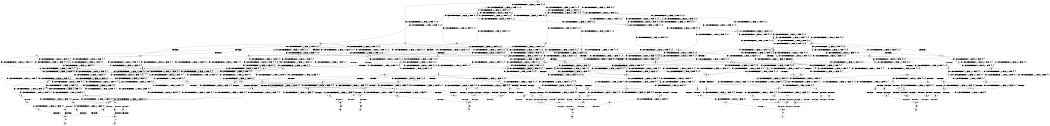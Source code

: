 digraph BCG {
size = "7, 10.5";
center = TRUE;
node [shape = circle];
0 [peripheries = 2];
0 -> 1 [label = "EX !0 !ATOMIC_EXCH_BRANCH (1, +0, FALSE, +0, 1, TRUE) !{0, 1, 2}"];
0 -> 2 [label = "EX !2 !ATOMIC_EXCH_BRANCH (2, +1, TRUE, +0, 2, TRUE) !{0, 1, 2}"];
0 -> 3 [label = "EX !1 !ATOMIC_EXCH_BRANCH (2, +0, FALSE, +0, 1, TRUE) !{0, 1, 2}"];
0 -> 4 [label = "EX !0 !ATOMIC_EXCH_BRANCH (1, +0, FALSE, +0, 1, TRUE) !{0, 1, 2}"];
1 -> 1 [label = "EX !0 !ATOMIC_EXCH_BRANCH (1, +0, FALSE, +0, 1, TRUE) !{0, 1, 2}"];
1 -> 5 [label = "EX !2 !ATOMIC_EXCH_BRANCH (2, +1, TRUE, +0, 2, TRUE) !{0, 1, 2}"];
1 -> 6 [label = "EX !1 !ATOMIC_EXCH_BRANCH (2, +0, FALSE, +0, 1, TRUE) !{0, 1, 2}"];
1 -> 4 [label = "EX !0 !ATOMIC_EXCH_BRANCH (1, +0, FALSE, +0, 1, TRUE) !{0, 1, 2}"];
2 -> 7 [label = "EX !0 !ATOMIC_EXCH_BRANCH (1, +0, FALSE, +0, 1, TRUE) !{0, 1, 2}"];
2 -> 8 [label = "EX !1 !ATOMIC_EXCH_BRANCH (2, +0, FALSE, +0, 1, FALSE) !{0, 1, 2}"];
2 -> 9 [label = "TERMINATE !2"];
2 -> 10 [label = "EX !0 !ATOMIC_EXCH_BRANCH (1, +0, FALSE, +0, 1, TRUE) !{0, 1, 2}"];
3 -> 3 [label = "EX !1 !ATOMIC_EXCH_BRANCH (2, +0, FALSE, +0, 1, TRUE) !{0, 1, 2}"];
3 -> 11 [label = "EX !0 !ATOMIC_EXCH_BRANCH (1, +0, FALSE, +0, 1, TRUE) !{0, 1, 2}"];
3 -> 12 [label = "EX !2 !ATOMIC_EXCH_BRANCH (2, +1, TRUE, +0, 2, TRUE) !{0, 1, 2}"];
3 -> 13 [label = "EX !0 !ATOMIC_EXCH_BRANCH (1, +0, FALSE, +0, 1, TRUE) !{0, 1, 2}"];
4 -> 14 [label = "EX !1 !ATOMIC_EXCH_BRANCH (2, +0, FALSE, +0, 1, TRUE) !{0, 1, 2}"];
4 -> 4 [label = "EX !0 !ATOMIC_EXCH_BRANCH (1, +0, FALSE, +0, 1, TRUE) !{0, 1, 2}"];
4 -> 15 [label = "EX !2 !ATOMIC_EXCH_BRANCH (2, +1, TRUE, +0, 2, TRUE) !{0, 1, 2}"];
4 -> 16 [label = "EX !1 !ATOMIC_EXCH_BRANCH (2, +0, FALSE, +0, 1, TRUE) !{0, 1, 2}"];
5 -> 7 [label = "EX !0 !ATOMIC_EXCH_BRANCH (1, +0, FALSE, +0, 1, TRUE) !{0, 1, 2}"];
5 -> 17 [label = "EX !1 !ATOMIC_EXCH_BRANCH (2, +0, FALSE, +0, 1, FALSE) !{0, 1, 2}"];
5 -> 18 [label = "TERMINATE !2"];
5 -> 10 [label = "EX !0 !ATOMIC_EXCH_BRANCH (1, +0, FALSE, +0, 1, TRUE) !{0, 1, 2}"];
6 -> 11 [label = "EX !0 !ATOMIC_EXCH_BRANCH (1, +0, FALSE, +0, 1, TRUE) !{0, 1, 2}"];
6 -> 6 [label = "EX !1 !ATOMIC_EXCH_BRANCH (2, +0, FALSE, +0, 1, TRUE) !{0, 1, 2}"];
6 -> 19 [label = "EX !2 !ATOMIC_EXCH_BRANCH (2, +1, TRUE, +0, 2, TRUE) !{0, 1, 2}"];
6 -> 13 [label = "EX !0 !ATOMIC_EXCH_BRANCH (1, +0, FALSE, +0, 1, TRUE) !{0, 1, 2}"];
7 -> 7 [label = "EX !0 !ATOMIC_EXCH_BRANCH (1, +0, FALSE, +0, 1, TRUE) !{0, 1, 2}"];
7 -> 17 [label = "EX !1 !ATOMIC_EXCH_BRANCH (2, +0, FALSE, +0, 1, FALSE) !{0, 1, 2}"];
7 -> 18 [label = "TERMINATE !2"];
7 -> 10 [label = "EX !0 !ATOMIC_EXCH_BRANCH (1, +0, FALSE, +0, 1, TRUE) !{0, 1, 2}"];
8 -> 20 [label = "EX !1 !ATOMIC_EXCH_BRANCH (1, +1, TRUE, +0, 3, TRUE) !{0, 1, 2}"];
8 -> 21 [label = "EX !0 !ATOMIC_EXCH_BRANCH (1, +0, FALSE, +0, 1, TRUE) !{0, 1, 2}"];
8 -> 22 [label = "TERMINATE !2"];
8 -> 23 [label = "EX !0 !ATOMIC_EXCH_BRANCH (1, +0, FALSE, +0, 1, TRUE) !{0, 1, 2}"];
9 -> 24 [label = "EX !0 !ATOMIC_EXCH_BRANCH (1, +0, FALSE, +0, 1, TRUE) !{0, 1}"];
9 -> 25 [label = "EX !1 !ATOMIC_EXCH_BRANCH (2, +0, FALSE, +0, 1, FALSE) !{0, 1}"];
9 -> 26 [label = "EX !0 !ATOMIC_EXCH_BRANCH (1, +0, FALSE, +0, 1, TRUE) !{0, 1}"];
10 -> 27 [label = "EX !1 !ATOMIC_EXCH_BRANCH (2, +0, FALSE, +0, 1, FALSE) !{0, 1, 2}"];
10 -> 10 [label = "EX !0 !ATOMIC_EXCH_BRANCH (1, +0, FALSE, +0, 1, TRUE) !{0, 1, 2}"];
10 -> 28 [label = "EX !1 !ATOMIC_EXCH_BRANCH (2, +0, FALSE, +0, 1, FALSE) !{0, 1, 2}"];
10 -> 29 [label = "TERMINATE !2"];
11 -> 11 [label = "EX !0 !ATOMIC_EXCH_BRANCH (1, +0, FALSE, +0, 1, TRUE) !{0, 1, 2}"];
11 -> 6 [label = "EX !1 !ATOMIC_EXCH_BRANCH (2, +0, FALSE, +0, 1, TRUE) !{0, 1, 2}"];
11 -> 19 [label = "EX !2 !ATOMIC_EXCH_BRANCH (2, +1, TRUE, +0, 2, TRUE) !{0, 1, 2}"];
11 -> 13 [label = "EX !0 !ATOMIC_EXCH_BRANCH (1, +0, FALSE, +0, 1, TRUE) !{0, 1, 2}"];
12 -> 8 [label = "EX !1 !ATOMIC_EXCH_BRANCH (2, +0, FALSE, +0, 1, FALSE) !{0, 1, 2}"];
12 -> 30 [label = "EX !0 !ATOMIC_EXCH_BRANCH (1, +0, FALSE, +0, 1, TRUE) !{0, 1, 2}"];
12 -> 31 [label = "TERMINATE !2"];
12 -> 32 [label = "EX !0 !ATOMIC_EXCH_BRANCH (1, +0, FALSE, +0, 1, TRUE) !{0, 1, 2}"];
13 -> 14 [label = "EX !1 !ATOMIC_EXCH_BRANCH (2, +0, FALSE, +0, 1, TRUE) !{0, 1, 2}"];
13 -> 13 [label = "EX !0 !ATOMIC_EXCH_BRANCH (1, +0, FALSE, +0, 1, TRUE) !{0, 1, 2}"];
13 -> 16 [label = "EX !1 !ATOMIC_EXCH_BRANCH (2, +0, FALSE, +0, 1, TRUE) !{0, 1, 2}"];
13 -> 33 [label = "EX !2 !ATOMIC_EXCH_BRANCH (2, +1, TRUE, +0, 2, TRUE) !{0, 1, 2}"];
14 -> 34 [label = "EX !2 !ATOMIC_EXCH_BRANCH (2, +1, TRUE, +0, 2, TRUE) !{0, 1, 2}"];
14 -> 35 [label = "EX !0 !ATOMIC_EXCH_BRANCH (1, +0, FALSE, +0, 1, TRUE) !{0, 1, 2}"];
14 -> 14 [label = "EX !1 !ATOMIC_EXCH_BRANCH (2, +0, FALSE, +0, 1, TRUE) !{0, 1, 2}"];
14 -> 36 [label = "EX !2 !ATOMIC_EXCH_BRANCH (2, +1, TRUE, +0, 2, TRUE) !{0, 1, 2}"];
15 -> 27 [label = "EX !1 !ATOMIC_EXCH_BRANCH (2, +0, FALSE, +0, 1, FALSE) !{0, 1, 2}"];
15 -> 10 [label = "EX !0 !ATOMIC_EXCH_BRANCH (1, +0, FALSE, +0, 1, TRUE) !{0, 1, 2}"];
15 -> 28 [label = "EX !1 !ATOMIC_EXCH_BRANCH (2, +0, FALSE, +0, 1, FALSE) !{0, 1, 2}"];
15 -> 29 [label = "TERMINATE !2"];
16 -> 14 [label = "EX !1 !ATOMIC_EXCH_BRANCH (2, +0, FALSE, +0, 1, TRUE) !{0, 1, 2}"];
16 -> 13 [label = "EX !0 !ATOMIC_EXCH_BRANCH (1, +0, FALSE, +0, 1, TRUE) !{0, 1, 2}"];
16 -> 16 [label = "EX !1 !ATOMIC_EXCH_BRANCH (2, +0, FALSE, +0, 1, TRUE) !{0, 1, 2}"];
16 -> 33 [label = "EX !2 !ATOMIC_EXCH_BRANCH (2, +1, TRUE, +0, 2, TRUE) !{0, 1, 2}"];
17 -> 21 [label = "EX !0 !ATOMIC_EXCH_BRANCH (1, +0, FALSE, +0, 1, TRUE) !{0, 1, 2}"];
17 -> 37 [label = "EX !1 !ATOMIC_EXCH_BRANCH (1, +1, TRUE, +0, 3, TRUE) !{0, 1, 2}"];
17 -> 38 [label = "TERMINATE !2"];
17 -> 23 [label = "EX !0 !ATOMIC_EXCH_BRANCH (1, +0, FALSE, +0, 1, TRUE) !{0, 1, 2}"];
18 -> 24 [label = "EX !0 !ATOMIC_EXCH_BRANCH (1, +0, FALSE, +0, 1, TRUE) !{0, 1}"];
18 -> 39 [label = "EX !1 !ATOMIC_EXCH_BRANCH (2, +0, FALSE, +0, 1, FALSE) !{0, 1}"];
18 -> 26 [label = "EX !0 !ATOMIC_EXCH_BRANCH (1, +0, FALSE, +0, 1, TRUE) !{0, 1}"];
19 -> 30 [label = "EX !0 !ATOMIC_EXCH_BRANCH (1, +0, FALSE, +0, 1, TRUE) !{0, 1, 2}"];
19 -> 17 [label = "EX !1 !ATOMIC_EXCH_BRANCH (2, +0, FALSE, +0, 1, FALSE) !{0, 1, 2}"];
19 -> 40 [label = "TERMINATE !2"];
19 -> 32 [label = "EX !0 !ATOMIC_EXCH_BRANCH (1, +0, FALSE, +0, 1, TRUE) !{0, 1, 2}"];
20 -> 41 [label = "EX !0 !ATOMIC_EXCH_BRANCH (1, +0, FALSE, +0, 1, FALSE) !{0, 1, 2}"];
20 -> 42 [label = "TERMINATE !2"];
20 -> 43 [label = "TERMINATE !1"];
20 -> 44 [label = "EX !0 !ATOMIC_EXCH_BRANCH (1, +0, FALSE, +0, 1, FALSE) !{0, 1, 2}"];
21 -> 21 [label = "EX !0 !ATOMIC_EXCH_BRANCH (1, +0, FALSE, +0, 1, TRUE) !{0, 1, 2}"];
21 -> 37 [label = "EX !1 !ATOMIC_EXCH_BRANCH (1, +1, TRUE, +0, 3, TRUE) !{0, 1, 2}"];
21 -> 38 [label = "TERMINATE !2"];
21 -> 23 [label = "EX !0 !ATOMIC_EXCH_BRANCH (1, +0, FALSE, +0, 1, TRUE) !{0, 1, 2}"];
22 -> 45 [label = "EX !1 !ATOMIC_EXCH_BRANCH (1, +1, TRUE, +0, 3, TRUE) !{0, 1}"];
22 -> 46 [label = "EX !0 !ATOMIC_EXCH_BRANCH (1, +0, FALSE, +0, 1, TRUE) !{0, 1}"];
22 -> 47 [label = "EX !0 !ATOMIC_EXCH_BRANCH (1, +0, FALSE, +0, 1, TRUE) !{0, 1}"];
23 -> 48 [label = "EX !1 !ATOMIC_EXCH_BRANCH (1, +1, TRUE, +0, 3, TRUE) !{0, 1, 2}"];
23 -> 23 [label = "EX !0 !ATOMIC_EXCH_BRANCH (1, +0, FALSE, +0, 1, TRUE) !{0, 1, 2}"];
23 -> 49 [label = "EX !1 !ATOMIC_EXCH_BRANCH (1, +1, TRUE, +0, 3, TRUE) !{0, 1, 2}"];
23 -> 50 [label = "TERMINATE !2"];
24 -> 24 [label = "EX !0 !ATOMIC_EXCH_BRANCH (1, +0, FALSE, +0, 1, TRUE) !{0, 1}"];
24 -> 39 [label = "EX !1 !ATOMIC_EXCH_BRANCH (2, +0, FALSE, +0, 1, FALSE) !{0, 1}"];
24 -> 26 [label = "EX !0 !ATOMIC_EXCH_BRANCH (1, +0, FALSE, +0, 1, TRUE) !{0, 1}"];
25 -> 45 [label = "EX !1 !ATOMIC_EXCH_BRANCH (1, +1, TRUE, +0, 3, TRUE) !{0, 1}"];
25 -> 46 [label = "EX !0 !ATOMIC_EXCH_BRANCH (1, +0, FALSE, +0, 1, TRUE) !{0, 1}"];
25 -> 47 [label = "EX !0 !ATOMIC_EXCH_BRANCH (1, +0, FALSE, +0, 1, TRUE) !{0, 1}"];
26 -> 51 [label = "EX !1 !ATOMIC_EXCH_BRANCH (2, +0, FALSE, +0, 1, FALSE) !{0, 1}"];
26 -> 26 [label = "EX !0 !ATOMIC_EXCH_BRANCH (1, +0, FALSE, +0, 1, TRUE) !{0, 1}"];
26 -> 52 [label = "EX !1 !ATOMIC_EXCH_BRANCH (2, +0, FALSE, +0, 1, FALSE) !{0, 1}"];
27 -> 53 [label = "EX !0 !ATOMIC_EXCH_BRANCH (1, +0, FALSE, +0, 1, TRUE) !{0, 1, 2}"];
27 -> 48 [label = "EX !1 !ATOMIC_EXCH_BRANCH (1, +1, TRUE, +0, 3, TRUE) !{0, 1, 2}"];
27 -> 54 [label = "TERMINATE !2"];
28 -> 48 [label = "EX !1 !ATOMIC_EXCH_BRANCH (1, +1, TRUE, +0, 3, TRUE) !{0, 1, 2}"];
28 -> 23 [label = "EX !0 !ATOMIC_EXCH_BRANCH (1, +0, FALSE, +0, 1, TRUE) !{0, 1, 2}"];
28 -> 49 [label = "EX !1 !ATOMIC_EXCH_BRANCH (1, +1, TRUE, +0, 3, TRUE) !{0, 1, 2}"];
28 -> 50 [label = "TERMINATE !2"];
29 -> 55 [label = "EX !0 !ATOMIC_EXCH_BRANCH (1, +0, FALSE, +0, 1, TRUE) !{0, 1}"];
29 -> 56 [label = "EX !1 !ATOMIC_EXCH_BRANCH (2, +0, FALSE, +0, 1, FALSE) !{0, 1}"];
30 -> 30 [label = "EX !0 !ATOMIC_EXCH_BRANCH (1, +0, FALSE, +0, 1, TRUE) !{0, 1, 2}"];
30 -> 17 [label = "EX !1 !ATOMIC_EXCH_BRANCH (2, +0, FALSE, +0, 1, FALSE) !{0, 1, 2}"];
30 -> 40 [label = "TERMINATE !2"];
30 -> 32 [label = "EX !0 !ATOMIC_EXCH_BRANCH (1, +0, FALSE, +0, 1, TRUE) !{0, 1, 2}"];
31 -> 25 [label = "EX !1 !ATOMIC_EXCH_BRANCH (2, +0, FALSE, +0, 1, FALSE) !{0, 1}"];
31 -> 57 [label = "EX !0 !ATOMIC_EXCH_BRANCH (1, +0, FALSE, +0, 1, TRUE) !{0, 1}"];
31 -> 58 [label = "EX !0 !ATOMIC_EXCH_BRANCH (1, +0, FALSE, +0, 1, TRUE) !{0, 1}"];
32 -> 27 [label = "EX !1 !ATOMIC_EXCH_BRANCH (2, +0, FALSE, +0, 1, FALSE) !{0, 1, 2}"];
32 -> 32 [label = "EX !0 !ATOMIC_EXCH_BRANCH (1, +0, FALSE, +0, 1, TRUE) !{0, 1, 2}"];
32 -> 28 [label = "EX !1 !ATOMIC_EXCH_BRANCH (2, +0, FALSE, +0, 1, FALSE) !{0, 1, 2}"];
32 -> 59 [label = "TERMINATE !2"];
33 -> 27 [label = "EX !1 !ATOMIC_EXCH_BRANCH (2, +0, FALSE, +0, 1, FALSE) !{0, 1, 2}"];
33 -> 32 [label = "EX !0 !ATOMIC_EXCH_BRANCH (1, +0, FALSE, +0, 1, TRUE) !{0, 1, 2}"];
33 -> 28 [label = "EX !1 !ATOMIC_EXCH_BRANCH (2, +0, FALSE, +0, 1, FALSE) !{0, 1, 2}"];
33 -> 59 [label = "TERMINATE !2"];
34 -> 60 [label = "EX !0 !ATOMIC_EXCH_BRANCH (1, +0, FALSE, +0, 1, TRUE) !{0, 1, 2}"];
34 -> 61 [label = "EX !1 !ATOMIC_EXCH_BRANCH (2, +0, FALSE, +0, 1, FALSE) !{0, 1, 2}"];
34 -> 62 [label = "TERMINATE !2"];
34 -> 32 [label = "EX !0 !ATOMIC_EXCH_BRANCH (1, +0, FALSE, +0, 1, TRUE) !{0, 1, 2}"];
35 -> 34 [label = "EX !2 !ATOMIC_EXCH_BRANCH (2, +1, TRUE, +0, 2, TRUE) !{0, 1, 2}"];
35 -> 35 [label = "EX !0 !ATOMIC_EXCH_BRANCH (1, +0, FALSE, +0, 1, TRUE) !{0, 1, 2}"];
35 -> 14 [label = "EX !1 !ATOMIC_EXCH_BRANCH (2, +0, FALSE, +0, 1, TRUE) !{0, 1, 2}"];
35 -> 36 [label = "EX !2 !ATOMIC_EXCH_BRANCH (2, +1, TRUE, +0, 2, TRUE) !{0, 1, 2}"];
36 -> 63 [label = "EX !0 !ATOMIC_EXCH_BRANCH (1, +0, FALSE, +0, 1, TRUE) !{0, 1, 2}"];
36 -> 27 [label = "EX !1 !ATOMIC_EXCH_BRANCH (2, +0, FALSE, +0, 1, FALSE) !{0, 1, 2}"];
36 -> 64 [label = "TERMINATE !2"];
37 -> 41 [label = "EX !0 !ATOMIC_EXCH_BRANCH (1, +0, FALSE, +0, 1, FALSE) !{0, 1, 2}"];
37 -> 65 [label = "TERMINATE !2"];
37 -> 66 [label = "TERMINATE !1"];
37 -> 44 [label = "EX !0 !ATOMIC_EXCH_BRANCH (1, +0, FALSE, +0, 1, FALSE) !{0, 1, 2}"];
38 -> 46 [label = "EX !0 !ATOMIC_EXCH_BRANCH (1, +0, FALSE, +0, 1, TRUE) !{0, 1}"];
38 -> 67 [label = "EX !1 !ATOMIC_EXCH_BRANCH (1, +1, TRUE, +0, 3, TRUE) !{0, 1}"];
38 -> 47 [label = "EX !0 !ATOMIC_EXCH_BRANCH (1, +0, FALSE, +0, 1, TRUE) !{0, 1}"];
39 -> 46 [label = "EX !0 !ATOMIC_EXCH_BRANCH (1, +0, FALSE, +0, 1, TRUE) !{0, 1}"];
39 -> 67 [label = "EX !1 !ATOMIC_EXCH_BRANCH (1, +1, TRUE, +0, 3, TRUE) !{0, 1}"];
39 -> 47 [label = "EX !0 !ATOMIC_EXCH_BRANCH (1, +0, FALSE, +0, 1, TRUE) !{0, 1}"];
40 -> 57 [label = "EX !0 !ATOMIC_EXCH_BRANCH (1, +0, FALSE, +0, 1, TRUE) !{0, 1}"];
40 -> 39 [label = "EX !1 !ATOMIC_EXCH_BRANCH (2, +0, FALSE, +0, 1, FALSE) !{0, 1}"];
40 -> 58 [label = "EX !0 !ATOMIC_EXCH_BRANCH (1, +0, FALSE, +0, 1, TRUE) !{0, 1}"];
41 -> 68 [label = "TERMINATE !0"];
41 -> 69 [label = "TERMINATE !2"];
41 -> 70 [label = "TERMINATE !1"];
42 -> 71 [label = "EX !0 !ATOMIC_EXCH_BRANCH (1, +0, FALSE, +0, 1, FALSE) !{0, 1}"];
42 -> 72 [label = "TERMINATE !1"];
42 -> 73 [label = "EX !0 !ATOMIC_EXCH_BRANCH (1, +0, FALSE, +0, 1, FALSE) !{0, 1}"];
43 -> 74 [label = "EX !0 !ATOMIC_EXCH_BRANCH (1, +0, FALSE, +0, 1, FALSE) !{0, 2}"];
43 -> 72 [label = "TERMINATE !2"];
43 -> 75 [label = "EX !0 !ATOMIC_EXCH_BRANCH (1, +0, FALSE, +0, 1, FALSE) !{0, 2}"];
44 -> 76 [label = "TERMINATE !0"];
44 -> 77 [label = "TERMINATE !2"];
44 -> 78 [label = "TERMINATE !1"];
45 -> 71 [label = "EX !0 !ATOMIC_EXCH_BRANCH (1, +0, FALSE, +0, 1, FALSE) !{0, 1}"];
45 -> 72 [label = "TERMINATE !1"];
45 -> 73 [label = "EX !0 !ATOMIC_EXCH_BRANCH (1, +0, FALSE, +0, 1, FALSE) !{0, 1}"];
46 -> 46 [label = "EX !0 !ATOMIC_EXCH_BRANCH (1, +0, FALSE, +0, 1, TRUE) !{0, 1}"];
46 -> 67 [label = "EX !1 !ATOMIC_EXCH_BRANCH (1, +1, TRUE, +0, 3, TRUE) !{0, 1}"];
46 -> 47 [label = "EX !0 !ATOMIC_EXCH_BRANCH (1, +0, FALSE, +0, 1, TRUE) !{0, 1}"];
47 -> 79 [label = "EX !1 !ATOMIC_EXCH_BRANCH (1, +1, TRUE, +0, 3, TRUE) !{0, 1}"];
47 -> 47 [label = "EX !0 !ATOMIC_EXCH_BRANCH (1, +0, FALSE, +0, 1, TRUE) !{0, 1}"];
47 -> 80 [label = "EX !1 !ATOMIC_EXCH_BRANCH (1, +1, TRUE, +0, 3, TRUE) !{0, 1}"];
48 -> 81 [label = "EX !0 !ATOMIC_EXCH_BRANCH (1, +0, FALSE, +0, 1, FALSE) !{0, 1, 2}"];
48 -> 82 [label = "TERMINATE !2"];
48 -> 83 [label = "TERMINATE !1"];
49 -> 44 [label = "EX !0 !ATOMIC_EXCH_BRANCH (1, +0, FALSE, +0, 1, FALSE) !{0, 1, 2}"];
49 -> 84 [label = "TERMINATE !2"];
49 -> 85 [label = "TERMINATE !1"];
50 -> 86 [label = "EX !0 !ATOMIC_EXCH_BRANCH (1, +0, FALSE, +0, 1, TRUE) !{0, 1}"];
50 -> 87 [label = "EX !1 !ATOMIC_EXCH_BRANCH (1, +1, TRUE, +0, 3, TRUE) !{0, 1}"];
51 -> 88 [label = "EX !0 !ATOMIC_EXCH_BRANCH (1, +0, FALSE, +0, 1, TRUE) !{0, 1}"];
51 -> 79 [label = "EX !1 !ATOMIC_EXCH_BRANCH (1, +1, TRUE, +0, 3, TRUE) !{0, 1}"];
51 -> 47 [label = "EX !0 !ATOMIC_EXCH_BRANCH (1, +0, FALSE, +0, 1, TRUE) !{0, 1}"];
52 -> 79 [label = "EX !1 !ATOMIC_EXCH_BRANCH (1, +1, TRUE, +0, 3, TRUE) !{0, 1}"];
52 -> 47 [label = "EX !0 !ATOMIC_EXCH_BRANCH (1, +0, FALSE, +0, 1, TRUE) !{0, 1}"];
52 -> 80 [label = "EX !1 !ATOMIC_EXCH_BRANCH (1, +1, TRUE, +0, 3, TRUE) !{0, 1}"];
53 -> 53 [label = "EX !0 !ATOMIC_EXCH_BRANCH (1, +0, FALSE, +0, 1, TRUE) !{0, 1, 2}"];
53 -> 48 [label = "EX !1 !ATOMIC_EXCH_BRANCH (1, +1, TRUE, +0, 3, TRUE) !{0, 1, 2}"];
53 -> 54 [label = "TERMINATE !2"];
54 -> 89 [label = "EX !0 !ATOMIC_EXCH_BRANCH (1, +0, FALSE, +0, 1, TRUE) !{0, 1}"];
54 -> 90 [label = "EX !1 !ATOMIC_EXCH_BRANCH (1, +1, TRUE, +0, 3, TRUE) !{0, 1}"];
55 -> 55 [label = "EX !0 !ATOMIC_EXCH_BRANCH (1, +0, FALSE, +0, 1, TRUE) !{0, 1}"];
55 -> 56 [label = "EX !1 !ATOMIC_EXCH_BRANCH (2, +0, FALSE, +0, 1, FALSE) !{0, 1}"];
56 -> 86 [label = "EX !0 !ATOMIC_EXCH_BRANCH (1, +0, FALSE, +0, 1, TRUE) !{0, 1}"];
56 -> 87 [label = "EX !1 !ATOMIC_EXCH_BRANCH (1, +1, TRUE, +0, 3, TRUE) !{0, 1}"];
57 -> 57 [label = "EX !0 !ATOMIC_EXCH_BRANCH (1, +0, FALSE, +0, 1, TRUE) !{0, 1}"];
57 -> 39 [label = "EX !1 !ATOMIC_EXCH_BRANCH (2, +0, FALSE, +0, 1, FALSE) !{0, 1}"];
57 -> 58 [label = "EX !0 !ATOMIC_EXCH_BRANCH (1, +0, FALSE, +0, 1, TRUE) !{0, 1}"];
58 -> 51 [label = "EX !1 !ATOMIC_EXCH_BRANCH (2, +0, FALSE, +0, 1, FALSE) !{0, 1}"];
58 -> 58 [label = "EX !0 !ATOMIC_EXCH_BRANCH (1, +0, FALSE, +0, 1, TRUE) !{0, 1}"];
58 -> 52 [label = "EX !1 !ATOMIC_EXCH_BRANCH (2, +0, FALSE, +0, 1, FALSE) !{0, 1}"];
59 -> 91 [label = "EX !0 !ATOMIC_EXCH_BRANCH (1, +0, FALSE, +0, 1, TRUE) !{0, 1}"];
59 -> 56 [label = "EX !1 !ATOMIC_EXCH_BRANCH (2, +0, FALSE, +0, 1, FALSE) !{0, 1}"];
60 -> 60 [label = "EX !0 !ATOMIC_EXCH_BRANCH (1, +0, FALSE, +0, 1, TRUE) !{0, 1, 2}"];
60 -> 61 [label = "EX !1 !ATOMIC_EXCH_BRANCH (2, +0, FALSE, +0, 1, FALSE) !{0, 1, 2}"];
60 -> 62 [label = "TERMINATE !2"];
60 -> 32 [label = "EX !0 !ATOMIC_EXCH_BRANCH (1, +0, FALSE, +0, 1, TRUE) !{0, 1, 2}"];
61 -> 92 [label = "EX !0 !ATOMIC_EXCH_BRANCH (1, +0, FALSE, +0, 1, TRUE) !{0, 1, 2}"];
61 -> 93 [label = "EX !1 !ATOMIC_EXCH_BRANCH (1, +1, TRUE, +0, 3, TRUE) !{0, 1, 2}"];
61 -> 94 [label = "TERMINATE !2"];
61 -> 23 [label = "EX !0 !ATOMIC_EXCH_BRANCH (1, +0, FALSE, +0, 1, TRUE) !{0, 1, 2}"];
62 -> 95 [label = "EX !0 !ATOMIC_EXCH_BRANCH (1, +0, FALSE, +0, 1, TRUE) !{0, 1}"];
62 -> 96 [label = "EX !1 !ATOMIC_EXCH_BRANCH (2, +0, FALSE, +0, 1, FALSE) !{0, 1}"];
63 -> 63 [label = "EX !0 !ATOMIC_EXCH_BRANCH (1, +0, FALSE, +0, 1, TRUE) !{0, 1, 2}"];
63 -> 27 [label = "EX !1 !ATOMIC_EXCH_BRANCH (2, +0, FALSE, +0, 1, FALSE) !{0, 1, 2}"];
63 -> 64 [label = "TERMINATE !2"];
64 -> 97 [label = "EX !0 !ATOMIC_EXCH_BRANCH (1, +0, FALSE, +0, 1, TRUE) !{0, 1}"];
64 -> 98 [label = "EX !1 !ATOMIC_EXCH_BRANCH (2, +0, FALSE, +0, 1, FALSE) !{0, 1}"];
65 -> 71 [label = "EX !0 !ATOMIC_EXCH_BRANCH (1, +0, FALSE, +0, 1, FALSE) !{0, 1}"];
65 -> 99 [label = "TERMINATE !1"];
65 -> 73 [label = "EX !0 !ATOMIC_EXCH_BRANCH (1, +0, FALSE, +0, 1, FALSE) !{0, 1}"];
66 -> 74 [label = "EX !0 !ATOMIC_EXCH_BRANCH (1, +0, FALSE, +0, 1, FALSE) !{0, 2}"];
66 -> 99 [label = "TERMINATE !2"];
66 -> 75 [label = "EX !0 !ATOMIC_EXCH_BRANCH (1, +0, FALSE, +0, 1, FALSE) !{0, 2}"];
67 -> 71 [label = "EX !0 !ATOMIC_EXCH_BRANCH (1, +0, FALSE, +0, 1, FALSE) !{0, 1}"];
67 -> 99 [label = "TERMINATE !1"];
67 -> 73 [label = "EX !0 !ATOMIC_EXCH_BRANCH (1, +0, FALSE, +0, 1, FALSE) !{0, 1}"];
68 -> 100 [label = "TERMINATE !2"];
68 -> 101 [label = "TERMINATE !1"];
69 -> 100 [label = "TERMINATE !0"];
69 -> 102 [label = "TERMINATE !1"];
70 -> 101 [label = "TERMINATE !0"];
70 -> 102 [label = "TERMINATE !2"];
71 -> 100 [label = "TERMINATE !0"];
71 -> 102 [label = "TERMINATE !1"];
72 -> 103 [label = "EX !0 !ATOMIC_EXCH_BRANCH (1, +0, FALSE, +0, 1, FALSE) !{0}"];
72 -> 104 [label = "EX !0 !ATOMIC_EXCH_BRANCH (1, +0, FALSE, +0, 1, FALSE) !{0}"];
73 -> 105 [label = "TERMINATE !0"];
73 -> 106 [label = "TERMINATE !1"];
74 -> 101 [label = "TERMINATE !0"];
74 -> 102 [label = "TERMINATE !2"];
75 -> 107 [label = "TERMINATE !0"];
75 -> 108 [label = "TERMINATE !2"];
76 -> 109 [label = "TERMINATE !2"];
76 -> 110 [label = "TERMINATE !1"];
77 -> 109 [label = "TERMINATE !0"];
77 -> 111 [label = "TERMINATE !1"];
78 -> 110 [label = "TERMINATE !0"];
78 -> 111 [label = "TERMINATE !2"];
79 -> 112 [label = "EX !0 !ATOMIC_EXCH_BRANCH (1, +0, FALSE, +0, 1, FALSE) !{0, 1}"];
79 -> 113 [label = "TERMINATE !1"];
79 -> 73 [label = "EX !0 !ATOMIC_EXCH_BRANCH (1, +0, FALSE, +0, 1, FALSE) !{0, 1}"];
80 -> 73 [label = "EX !0 !ATOMIC_EXCH_BRANCH (1, +0, FALSE, +0, 1, FALSE) !{0, 1}"];
80 -> 114 [label = "TERMINATE !1"];
81 -> 115 [label = "TERMINATE !0"];
81 -> 116 [label = "TERMINATE !2"];
81 -> 117 [label = "TERMINATE !1"];
82 -> 118 [label = "EX !0 !ATOMIC_EXCH_BRANCH (1, +0, FALSE, +0, 1, FALSE) !{0, 1}"];
82 -> 119 [label = "TERMINATE !1"];
83 -> 120 [label = "EX !0 !ATOMIC_EXCH_BRANCH (1, +0, FALSE, +0, 1, FALSE) !{0, 2}"];
83 -> 119 [label = "TERMINATE !2"];
84 -> 121 [label = "EX !0 !ATOMIC_EXCH_BRANCH (1, +0, FALSE, +0, 1, FALSE) !{0, 1}"];
84 -> 122 [label = "TERMINATE !1"];
85 -> 123 [label = "EX !0 !ATOMIC_EXCH_BRANCH (1, +0, FALSE, +0, 1, FALSE) !{0, 2}"];
85 -> 122 [label = "TERMINATE !2"];
86 -> 86 [label = "EX !0 !ATOMIC_EXCH_BRANCH (1, +0, FALSE, +0, 1, TRUE) !{0, 1}"];
86 -> 87 [label = "EX !1 !ATOMIC_EXCH_BRANCH (1, +1, TRUE, +0, 3, TRUE) !{0, 1}"];
87 -> 121 [label = "EX !0 !ATOMIC_EXCH_BRANCH (1, +0, FALSE, +0, 1, FALSE) !{0, 1}"];
87 -> 122 [label = "TERMINATE !1"];
88 -> 88 [label = "EX !0 !ATOMIC_EXCH_BRANCH (1, +0, FALSE, +0, 1, TRUE) !{0, 1}"];
88 -> 79 [label = "EX !1 !ATOMIC_EXCH_BRANCH (1, +1, TRUE, +0, 3, TRUE) !{0, 1}"];
88 -> 47 [label = "EX !0 !ATOMIC_EXCH_BRANCH (1, +0, FALSE, +0, 1, TRUE) !{0, 1}"];
89 -> 89 [label = "EX !0 !ATOMIC_EXCH_BRANCH (1, +0, FALSE, +0, 1, TRUE) !{0, 1}"];
89 -> 90 [label = "EX !1 !ATOMIC_EXCH_BRANCH (1, +1, TRUE, +0, 3, TRUE) !{0, 1}"];
90 -> 118 [label = "EX !0 !ATOMIC_EXCH_BRANCH (1, +0, FALSE, +0, 1, FALSE) !{0, 1}"];
90 -> 119 [label = "TERMINATE !1"];
91 -> 91 [label = "EX !0 !ATOMIC_EXCH_BRANCH (1, +0, FALSE, +0, 1, TRUE) !{0, 1}"];
91 -> 56 [label = "EX !1 !ATOMIC_EXCH_BRANCH (2, +0, FALSE, +0, 1, FALSE) !{0, 1}"];
92 -> 92 [label = "EX !0 !ATOMIC_EXCH_BRANCH (1, +0, FALSE, +0, 1, TRUE) !{0, 1, 2}"];
92 -> 93 [label = "EX !1 !ATOMIC_EXCH_BRANCH (1, +1, TRUE, +0, 3, TRUE) !{0, 1, 2}"];
92 -> 94 [label = "TERMINATE !2"];
92 -> 23 [label = "EX !0 !ATOMIC_EXCH_BRANCH (1, +0, FALSE, +0, 1, TRUE) !{0, 1, 2}"];
93 -> 124 [label = "EX !0 !ATOMIC_EXCH_BRANCH (1, +0, FALSE, +0, 1, FALSE) !{0, 1, 2}"];
93 -> 125 [label = "TERMINATE !2"];
93 -> 126 [label = "TERMINATE !1"];
93 -> 44 [label = "EX !0 !ATOMIC_EXCH_BRANCH (1, +0, FALSE, +0, 1, FALSE) !{0, 1, 2}"];
94 -> 127 [label = "EX !0 !ATOMIC_EXCH_BRANCH (1, +0, FALSE, +0, 1, TRUE) !{0, 1}"];
94 -> 128 [label = "EX !1 !ATOMIC_EXCH_BRANCH (1, +1, TRUE, +0, 3, TRUE) !{0, 1}"];
95 -> 95 [label = "EX !0 !ATOMIC_EXCH_BRANCH (1, +0, FALSE, +0, 1, TRUE) !{0, 1}"];
95 -> 96 [label = "EX !1 !ATOMIC_EXCH_BRANCH (2, +0, FALSE, +0, 1, FALSE) !{0, 1}"];
96 -> 127 [label = "EX !0 !ATOMIC_EXCH_BRANCH (1, +0, FALSE, +0, 1, TRUE) !{0, 1}"];
96 -> 128 [label = "EX !1 !ATOMIC_EXCH_BRANCH (1, +1, TRUE, +0, 3, TRUE) !{0, 1}"];
97 -> 97 [label = "EX !0 !ATOMIC_EXCH_BRANCH (1, +0, FALSE, +0, 1, TRUE) !{0, 1}"];
97 -> 98 [label = "EX !1 !ATOMIC_EXCH_BRANCH (2, +0, FALSE, +0, 1, FALSE) !{0, 1}"];
98 -> 89 [label = "EX !0 !ATOMIC_EXCH_BRANCH (1, +0, FALSE, +0, 1, TRUE) !{0, 1}"];
98 -> 90 [label = "EX !1 !ATOMIC_EXCH_BRANCH (1, +1, TRUE, +0, 3, TRUE) !{0, 1}"];
99 -> 103 [label = "EX !0 !ATOMIC_EXCH_BRANCH (1, +0, FALSE, +0, 1, FALSE) !{0}"];
99 -> 104 [label = "EX !0 !ATOMIC_EXCH_BRANCH (1, +0, FALSE, +0, 1, FALSE) !{0}"];
100 -> 129 [label = "TERMINATE !1"];
101 -> 129 [label = "TERMINATE !2"];
102 -> 129 [label = "TERMINATE !0"];
103 -> 129 [label = "TERMINATE !0"];
104 -> 130 [label = "TERMINATE !0"];
105 -> 131 [label = "TERMINATE !1"];
106 -> 131 [label = "TERMINATE !0"];
107 -> 132 [label = "TERMINATE !2"];
108 -> 132 [label = "TERMINATE !0"];
109 -> 133 [label = "TERMINATE !1"];
110 -> 133 [label = "TERMINATE !2"];
111 -> 133 [label = "TERMINATE !0"];
112 -> 134 [label = "TERMINATE !0"];
112 -> 135 [label = "TERMINATE !1"];
113 -> 136 [label = "EX !0 !ATOMIC_EXCH_BRANCH (1, +0, FALSE, +0, 1, FALSE) !{0}"];
114 -> 137 [label = "EX !0 !ATOMIC_EXCH_BRANCH (1, +0, FALSE, +0, 1, FALSE) !{0}"];
115 -> 138 [label = "TERMINATE !2"];
115 -> 139 [label = "TERMINATE !1"];
116 -> 138 [label = "TERMINATE !0"];
116 -> 140 [label = "TERMINATE !1"];
117 -> 139 [label = "TERMINATE !0"];
117 -> 140 [label = "TERMINATE !2"];
118 -> 138 [label = "TERMINATE !0"];
118 -> 140 [label = "TERMINATE !1"];
119 -> 141 [label = "EX !0 !ATOMIC_EXCH_BRANCH (1, +0, FALSE, +0, 1, FALSE) !{0}"];
120 -> 139 [label = "TERMINATE !0"];
120 -> 140 [label = "TERMINATE !2"];
121 -> 109 [label = "TERMINATE !0"];
121 -> 111 [label = "TERMINATE !1"];
122 -> 142 [label = "EX !0 !ATOMIC_EXCH_BRANCH (1, +0, FALSE, +0, 1, FALSE) !{0}"];
123 -> 110 [label = "TERMINATE !0"];
123 -> 111 [label = "TERMINATE !2"];
124 -> 143 [label = "TERMINATE !0"];
124 -> 144 [label = "TERMINATE !2"];
124 -> 145 [label = "TERMINATE !1"];
125 -> 146 [label = "EX !0 !ATOMIC_EXCH_BRANCH (1, +0, FALSE, +0, 1, FALSE) !{0, 1}"];
125 -> 147 [label = "TERMINATE !1"];
126 -> 148 [label = "EX !0 !ATOMIC_EXCH_BRANCH (1, +0, FALSE, +0, 1, FALSE) !{0, 2}"];
126 -> 147 [label = "TERMINATE !2"];
127 -> 127 [label = "EX !0 !ATOMIC_EXCH_BRANCH (1, +0, FALSE, +0, 1, TRUE) !{0, 1}"];
127 -> 128 [label = "EX !1 !ATOMIC_EXCH_BRANCH (1, +1, TRUE, +0, 3, TRUE) !{0, 1}"];
128 -> 146 [label = "EX !0 !ATOMIC_EXCH_BRANCH (1, +0, FALSE, +0, 1, FALSE) !{0, 1}"];
128 -> 147 [label = "TERMINATE !1"];
129 -> 149 [label = "exit"];
130 -> 150 [label = "exit"];
131 -> 151 [label = "exit"];
132 -> 152 [label = "exit"];
133 -> 153 [label = "exit"];
134 -> 154 [label = "TERMINATE !1"];
135 -> 154 [label = "TERMINATE !0"];
136 -> 154 [label = "TERMINATE !0"];
137 -> 131 [label = "TERMINATE !0"];
138 -> 155 [label = "TERMINATE !1"];
139 -> 155 [label = "TERMINATE !2"];
140 -> 155 [label = "TERMINATE !0"];
141 -> 155 [label = "TERMINATE !0"];
142 -> 133 [label = "TERMINATE !0"];
143 -> 156 [label = "TERMINATE !2"];
143 -> 157 [label = "TERMINATE !1"];
144 -> 156 [label = "TERMINATE !0"];
144 -> 158 [label = "TERMINATE !1"];
145 -> 157 [label = "TERMINATE !0"];
145 -> 158 [label = "TERMINATE !2"];
146 -> 156 [label = "TERMINATE !0"];
146 -> 158 [label = "TERMINATE !1"];
147 -> 159 [label = "EX !0 !ATOMIC_EXCH_BRANCH (1, +0, FALSE, +0, 1, FALSE) !{0}"];
148 -> 157 [label = "TERMINATE !0"];
148 -> 158 [label = "TERMINATE !2"];
154 -> 160 [label = "exit"];
155 -> 161 [label = "exit"];
156 -> 162 [label = "TERMINATE !1"];
157 -> 162 [label = "TERMINATE !2"];
158 -> 162 [label = "TERMINATE !0"];
159 -> 162 [label = "TERMINATE !0"];
162 -> 163 [label = "exit"];
}
